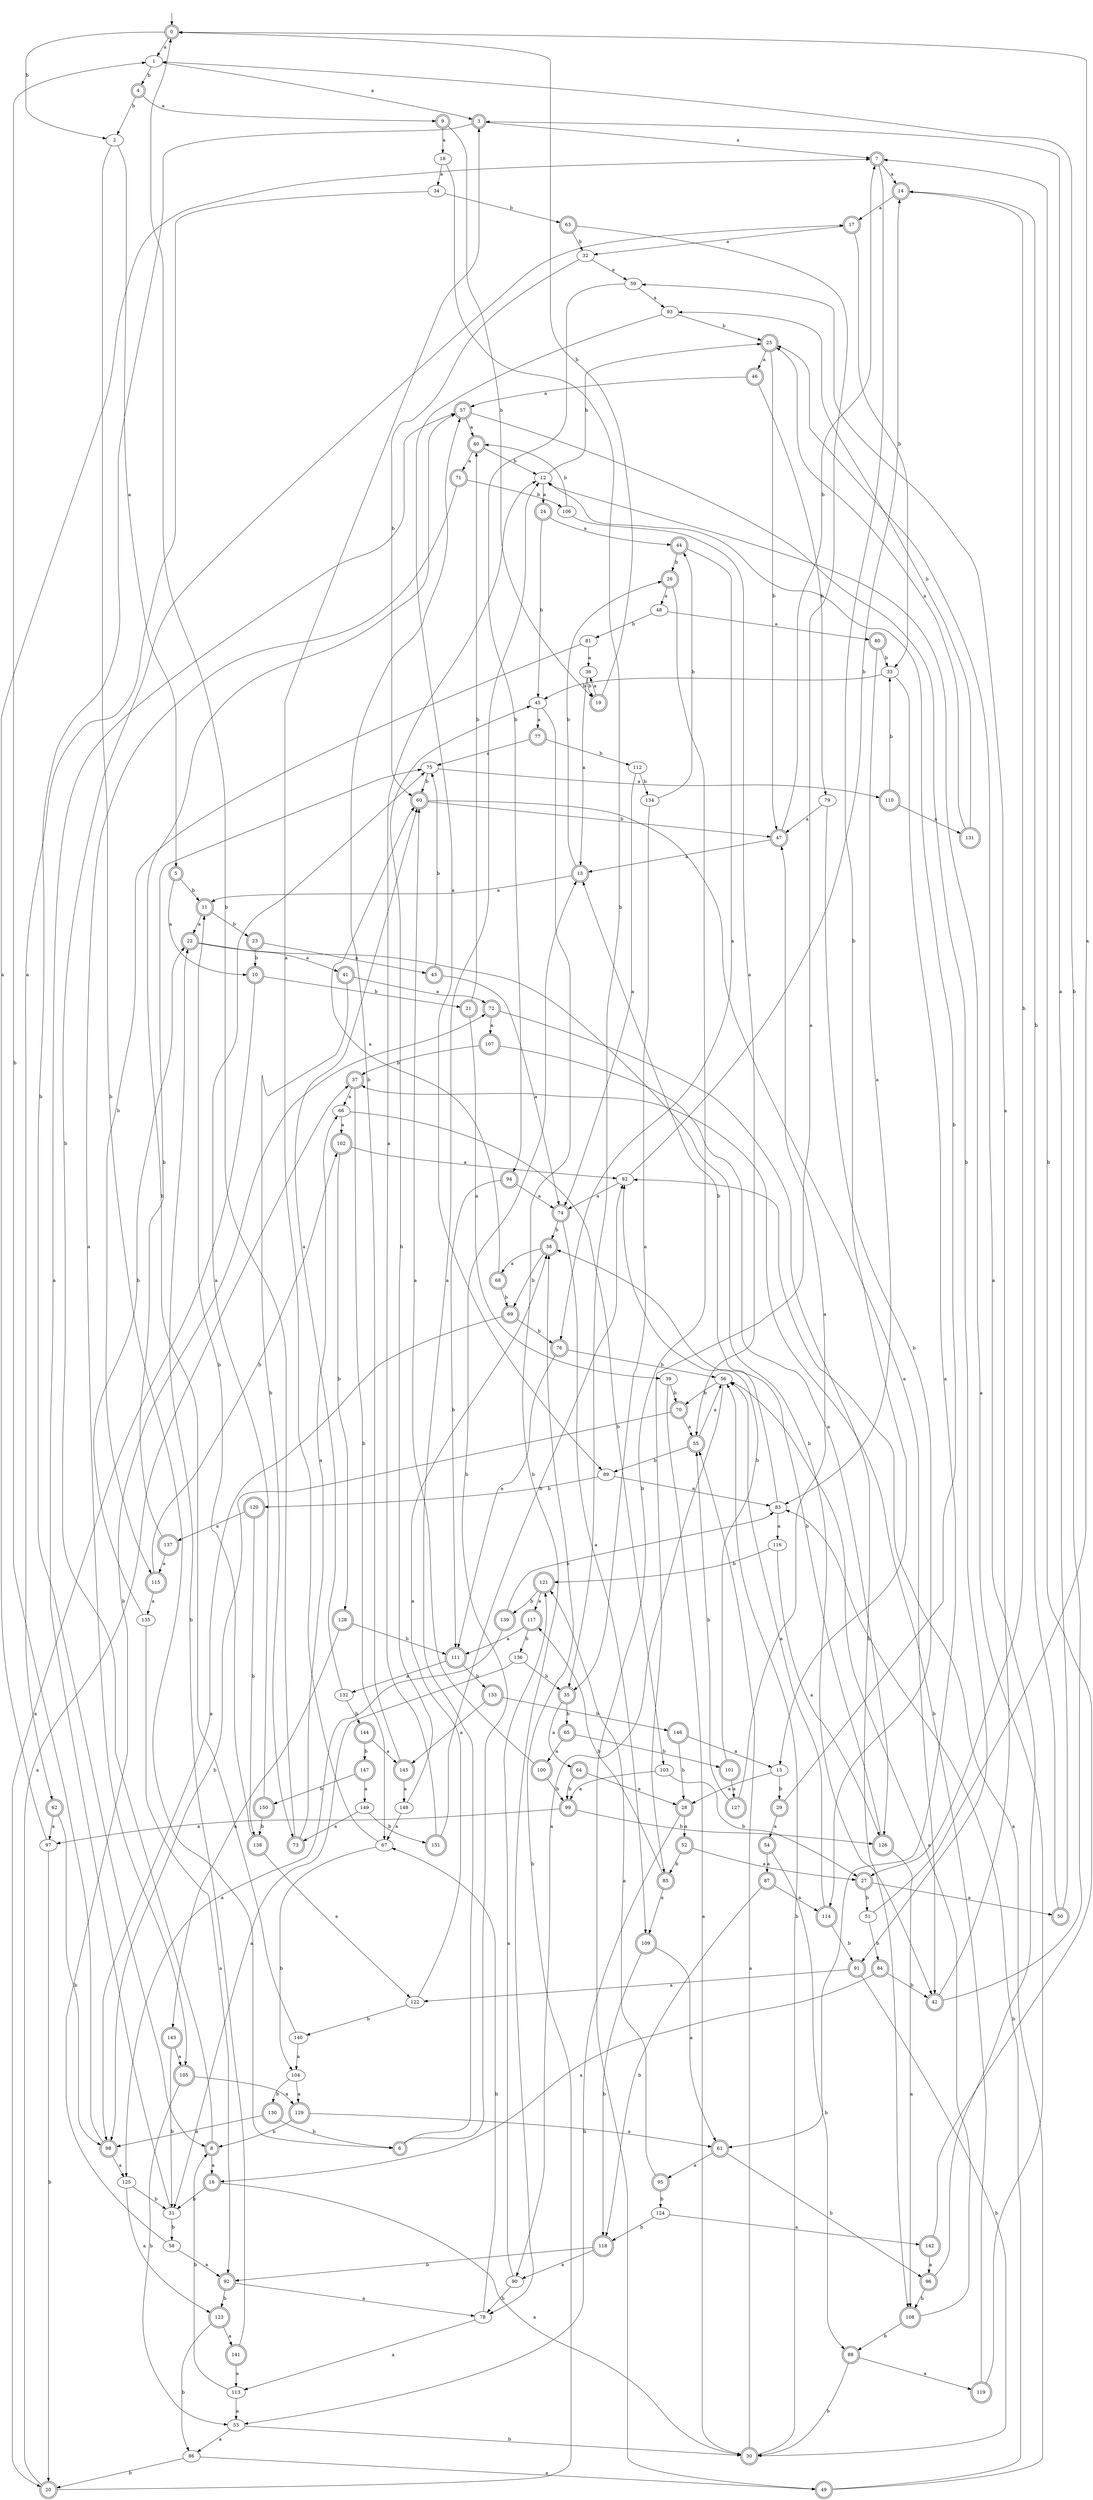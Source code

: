 digraph RandomDFA {
  __start0 [label="", shape=none];
  __start0 -> 0 [label=""];
  0 [shape=circle] [shape=doublecircle]
  0 -> 1 [label="a"]
  0 -> 2 [label="b"]
  1
  1 -> 3 [label="a"]
  1 -> 4 [label="b"]
  2
  2 -> 5 [label="a"]
  2 -> 6 [label="b"]
  3 [shape=doublecircle]
  3 -> 7 [label="a"]
  3 -> 8 [label="b"]
  4 [shape=doublecircle]
  4 -> 9 [label="a"]
  4 -> 2 [label="b"]
  5 [shape=doublecircle]
  5 -> 10 [label="a"]
  5 -> 11 [label="b"]
  6 [shape=doublecircle]
  6 -> 12 [label="a"]
  6 -> 13 [label="b"]
  7 [shape=doublecircle]
  7 -> 14 [label="a"]
  7 -> 15 [label="b"]
  8 [shape=doublecircle]
  8 -> 16 [label="a"]
  8 -> 17 [label="b"]
  9 [shape=doublecircle]
  9 -> 18 [label="a"]
  9 -> 19 [label="b"]
  10 [shape=doublecircle]
  10 -> 20 [label="a"]
  10 -> 21 [label="b"]
  11 [shape=doublecircle]
  11 -> 22 [label="a"]
  11 -> 23 [label="b"]
  12
  12 -> 24 [label="a"]
  12 -> 25 [label="b"]
  13 [shape=doublecircle]
  13 -> 11 [label="a"]
  13 -> 26 [label="b"]
  14 [shape=doublecircle]
  14 -> 17 [label="a"]
  14 -> 27 [label="b"]
  15
  15 -> 28 [label="a"]
  15 -> 29 [label="b"]
  16 [shape=doublecircle]
  16 -> 30 [label="a"]
  16 -> 31 [label="b"]
  17 [shape=doublecircle]
  17 -> 32 [label="a"]
  17 -> 33 [label="b"]
  18
  18 -> 34 [label="a"]
  18 -> 35 [label="b"]
  19 [shape=doublecircle]
  19 -> 36 [label="a"]
  19 -> 0 [label="b"]
  20 [shape=doublecircle]
  20 -> 37 [label="a"]
  20 -> 38 [label="b"]
  21 [shape=doublecircle]
  21 -> 39 [label="a"]
  21 -> 40 [label="b"]
  22 [shape=doublecircle]
  22 -> 41 [label="a"]
  22 -> 42 [label="b"]
  23 [shape=doublecircle]
  23 -> 43 [label="a"]
  23 -> 10 [label="b"]
  24 [shape=doublecircle]
  24 -> 44 [label="a"]
  24 -> 45 [label="b"]
  25 [shape=doublecircle]
  25 -> 46 [label="a"]
  25 -> 47 [label="b"]
  26 [shape=doublecircle]
  26 -> 48 [label="a"]
  26 -> 49 [label="b"]
  27 [shape=doublecircle]
  27 -> 50 [label="a"]
  27 -> 51 [label="b"]
  28 [shape=doublecircle]
  28 -> 52 [label="a"]
  28 -> 53 [label="b"]
  29 [shape=doublecircle]
  29 -> 54 [label="a"]
  29 -> 12 [label="b"]
  30 [shape=doublecircle]
  30 -> 55 [label="a"]
  30 -> 56 [label="b"]
  31
  31 -> 57 [label="a"]
  31 -> 58 [label="b"]
  32
  32 -> 59 [label="a"]
  32 -> 60 [label="b"]
  33
  33 -> 61 [label="a"]
  33 -> 45 [label="b"]
  34
  34 -> 62 [label="a"]
  34 -> 63 [label="b"]
  35 [shape=doublecircle]
  35 -> 64 [label="a"]
  35 -> 65 [label="b"]
  36
  36 -> 13 [label="a"]
  36 -> 19 [label="b"]
  37 [shape=doublecircle]
  37 -> 66 [label="a"]
  37 -> 67 [label="b"]
  38 [shape=doublecircle]
  38 -> 68 [label="a"]
  38 -> 69 [label="b"]
  39
  39 -> 30 [label="a"]
  39 -> 70 [label="b"]
  40 [shape=doublecircle]
  40 -> 71 [label="a"]
  40 -> 12 [label="b"]
  41 [shape=doublecircle]
  41 -> 72 [label="a"]
  41 -> 73 [label="b"]
  42 [shape=doublecircle]
  42 -> 59 [label="a"]
  42 -> 1 [label="b"]
  43 [shape=doublecircle]
  43 -> 74 [label="a"]
  43 -> 75 [label="b"]
  44 [shape=doublecircle]
  44 -> 76 [label="a"]
  44 -> 26 [label="b"]
  45
  45 -> 77 [label="a"]
  45 -> 78 [label="b"]
  46 [shape=doublecircle]
  46 -> 57 [label="a"]
  46 -> 79 [label="b"]
  47 [shape=doublecircle]
  47 -> 13 [label="a"]
  47 -> 7 [label="b"]
  48
  48 -> 80 [label="a"]
  48 -> 81 [label="b"]
  49 [shape=doublecircle]
  49 -> 82 [label="a"]
  49 -> 83 [label="b"]
  50 [shape=doublecircle]
  50 -> 3 [label="a"]
  50 -> 14 [label="b"]
  51
  51 -> 0 [label="a"]
  51 -> 84 [label="b"]
  52 [shape=doublecircle]
  52 -> 27 [label="a"]
  52 -> 85 [label="b"]
  53
  53 -> 86 [label="a"]
  53 -> 30 [label="b"]
  54 [shape=doublecircle]
  54 -> 87 [label="a"]
  54 -> 88 [label="b"]
  55 [shape=doublecircle]
  55 -> 56 [label="a"]
  55 -> 89 [label="b"]
  56
  56 -> 90 [label="a"]
  56 -> 70 [label="b"]
  57 [shape=doublecircle]
  57 -> 40 [label="a"]
  57 -> 91 [label="b"]
  58
  58 -> 92 [label="a"]
  58 -> 72 [label="b"]
  59
  59 -> 93 [label="a"]
  59 -> 94 [label="b"]
  60 [shape=doublecircle]
  60 -> 42 [label="a"]
  60 -> 47 [label="b"]
  61 [shape=doublecircle]
  61 -> 95 [label="a"]
  61 -> 96 [label="b"]
  62 [shape=doublecircle]
  62 -> 97 [label="a"]
  62 -> 98 [label="b"]
  63 [shape=doublecircle]
  63 -> 85 [label="a"]
  63 -> 32 [label="b"]
  64 [shape=doublecircle]
  64 -> 28 [label="a"]
  64 -> 99 [label="b"]
  65 [shape=doublecircle]
  65 -> 100 [label="a"]
  65 -> 101 [label="b"]
  66
  66 -> 102 [label="a"]
  66 -> 103 [label="b"]
  67
  67 -> 3 [label="a"]
  67 -> 104 [label="b"]
  68 [shape=doublecircle]
  68 -> 60 [label="a"]
  68 -> 69 [label="b"]
  69 [shape=doublecircle]
  69 -> 98 [label="a"]
  69 -> 76 [label="b"]
  70 [shape=doublecircle]
  70 -> 55 [label="a"]
  70 -> 98 [label="b"]
  71 [shape=doublecircle]
  71 -> 105 [label="a"]
  71 -> 106 [label="b"]
  72 [shape=doublecircle]
  72 -> 107 [label="a"]
  72 -> 108 [label="b"]
  73 [shape=doublecircle]
  73 -> 66 [label="a"]
  73 -> 0 [label="b"]
  74 [shape=doublecircle]
  74 -> 109 [label="a"]
  74 -> 38 [label="b"]
  75
  75 -> 110 [label="a"]
  75 -> 60 [label="b"]
  76 [shape=doublecircle]
  76 -> 111 [label="a"]
  76 -> 56 [label="b"]
  77 [shape=doublecircle]
  77 -> 75 [label="a"]
  77 -> 112 [label="b"]
  78
  78 -> 113 [label="a"]
  78 -> 67 [label="b"]
  79
  79 -> 47 [label="a"]
  79 -> 114 [label="b"]
  80 [shape=doublecircle]
  80 -> 83 [label="a"]
  80 -> 33 [label="b"]
  81
  81 -> 36 [label="a"]
  81 -> 115 [label="b"]
  82
  82 -> 74 [label="a"]
  82 -> 14 [label="b"]
  83
  83 -> 116 [label="a"]
  83 -> 13 [label="b"]
  84 [shape=doublecircle]
  84 -> 16 [label="a"]
  84 -> 42 [label="b"]
  85 [shape=doublecircle]
  85 -> 109 [label="a"]
  85 -> 117 [label="b"]
  86
  86 -> 49 [label="a"]
  86 -> 20 [label="b"]
  87 [shape=doublecircle]
  87 -> 114 [label="a"]
  87 -> 118 [label="b"]
  88 [shape=doublecircle]
  88 -> 119 [label="a"]
  88 -> 30 [label="b"]
  89
  89 -> 83 [label="a"]
  89 -> 120 [label="b"]
  90
  90 -> 121 [label="a"]
  90 -> 78 [label="b"]
  91 [shape=doublecircle]
  91 -> 122 [label="a"]
  91 -> 30 [label="b"]
  92 [shape=doublecircle]
  92 -> 78 [label="a"]
  92 -> 123 [label="b"]
  93
  93 -> 89 [label="a"]
  93 -> 25 [label="b"]
  94 [shape=doublecircle]
  94 -> 74 [label="a"]
  94 -> 111 [label="b"]
  95 [shape=doublecircle]
  95 -> 121 [label="a"]
  95 -> 124 [label="b"]
  96 [shape=doublecircle]
  96 -> 25 [label="a"]
  96 -> 108 [label="b"]
  97
  97 -> 7 [label="a"]
  97 -> 20 [label="b"]
  98 [shape=doublecircle]
  98 -> 125 [label="a"]
  98 -> 1 [label="b"]
  99 [shape=doublecircle]
  99 -> 97 [label="a"]
  99 -> 126 [label="b"]
  100 [shape=doublecircle]
  100 -> 60 [label="a"]
  100 -> 99 [label="b"]
  101 [shape=doublecircle]
  101 -> 127 [label="a"]
  101 -> 82 [label="b"]
  102 [shape=doublecircle]
  102 -> 82 [label="a"]
  102 -> 128 [label="b"]
  103
  103 -> 99 [label="a"]
  103 -> 27 [label="b"]
  104
  104 -> 129 [label="a"]
  104 -> 130 [label="b"]
  105 [shape=doublecircle]
  105 -> 129 [label="a"]
  105 -> 53 [label="b"]
  106
  106 -> 55 [label="a"]
  106 -> 40 [label="b"]
  107 [shape=doublecircle]
  107 -> 126 [label="a"]
  107 -> 37 [label="b"]
  108 [shape=doublecircle]
  108 -> 56 [label="a"]
  108 -> 88 [label="b"]
  109 [shape=doublecircle]
  109 -> 61 [label="a"]
  109 -> 118 [label="b"]
  110 [shape=doublecircle]
  110 -> 131 [label="a"]
  110 -> 33 [label="b"]
  111 [shape=doublecircle]
  111 -> 132 [label="a"]
  111 -> 133 [label="b"]
  112
  112 -> 74 [label="a"]
  112 -> 134 [label="b"]
  113
  113 -> 53 [label="a"]
  113 -> 8 [label="b"]
  114 [shape=doublecircle]
  114 -> 56 [label="a"]
  114 -> 91 [label="b"]
  115 [shape=doublecircle]
  115 -> 135 [label="a"]
  115 -> 102 [label="b"]
  116
  116 -> 126 [label="a"]
  116 -> 121 [label="b"]
  117 [shape=doublecircle]
  117 -> 111 [label="a"]
  117 -> 136 [label="b"]
  118 [shape=doublecircle]
  118 -> 90 [label="a"]
  118 -> 92 [label="b"]
  119 [shape=doublecircle]
  119 -> 12 [label="a"]
  119 -> 37 [label="b"]
  120 [shape=doublecircle]
  120 -> 137 [label="a"]
  120 -> 138 [label="b"]
  121 [shape=doublecircle]
  121 -> 117 [label="a"]
  121 -> 139 [label="b"]
  122
  122 -> 38 [label="a"]
  122 -> 140 [label="b"]
  123 [shape=doublecircle]
  123 -> 141 [label="a"]
  123 -> 86 [label="b"]
  124
  124 -> 142 [label="a"]
  124 -> 118 [label="b"]
  125
  125 -> 123 [label="a"]
  125 -> 31 [label="b"]
  126 [shape=doublecircle]
  126 -> 108 [label="a"]
  126 -> 38 [label="b"]
  127 [shape=doublecircle]
  127 -> 47 [label="a"]
  127 -> 55 [label="b"]
  128 [shape=doublecircle]
  128 -> 143 [label="a"]
  128 -> 111 [label="b"]
  129 [shape=doublecircle]
  129 -> 61 [label="a"]
  129 -> 8 [label="b"]
  130 [shape=doublecircle]
  130 -> 98 [label="a"]
  130 -> 6 [label="b"]
  131 [shape=doublecircle]
  131 -> 25 [label="a"]
  131 -> 93 [label="b"]
  132
  132 -> 60 [label="a"]
  132 -> 144 [label="b"]
  133 [shape=doublecircle]
  133 -> 145 [label="a"]
  133 -> 146 [label="b"]
  134
  134 -> 35 [label="a"]
  134 -> 44 [label="b"]
  135
  135 -> 92 [label="a"]
  135 -> 22 [label="b"]
  136
  136 -> 31 [label="a"]
  136 -> 35 [label="b"]
  137 [shape=doublecircle]
  137 -> 115 [label="a"]
  137 -> 75 [label="b"]
  138 [shape=doublecircle]
  138 -> 122 [label="a"]
  138 -> 11 [label="b"]
  139 [shape=doublecircle]
  139 -> 125 [label="a"]
  139 -> 83 [label="b"]
  140
  140 -> 104 [label="a"]
  140 -> 57 [label="b"]
  141 [shape=doublecircle]
  141 -> 113 [label="a"]
  141 -> 22 [label="b"]
  142 [shape=doublecircle]
  142 -> 96 [label="a"]
  142 -> 7 [label="b"]
  143 [shape=doublecircle]
  143 -> 105 [label="a"]
  143 -> 31 [label="b"]
  144 [shape=doublecircle]
  144 -> 145 [label="a"]
  144 -> 147 [label="b"]
  145 [shape=doublecircle]
  145 -> 148 [label="a"]
  145 -> 57 [label="b"]
  146 [shape=doublecircle]
  146 -> 15 [label="a"]
  146 -> 28 [label="b"]
  147 [shape=doublecircle]
  147 -> 149 [label="a"]
  147 -> 150 [label="b"]
  148
  148 -> 67 [label="a"]
  148 -> 45 [label="b"]
  149
  149 -> 73 [label="a"]
  149 -> 151 [label="b"]
  150 [shape=doublecircle]
  150 -> 75 [label="a"]
  150 -> 138 [label="b"]
  151 [shape=doublecircle]
  151 -> 12 [label="a"]
  151 -> 82 [label="b"]
}

